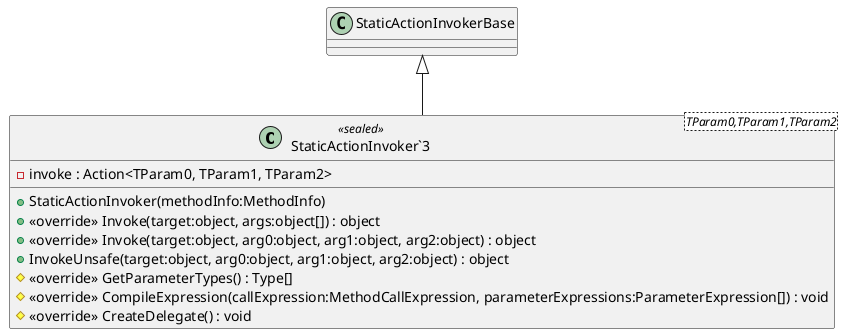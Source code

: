 @startuml
class "StaticActionInvoker`3"<TParam0,TParam1,TParam2> <<sealed>> {
    + StaticActionInvoker(methodInfo:MethodInfo)
    - invoke : Action<TParam0, TParam1, TParam2>
    + <<override>> Invoke(target:object, args:object[]) : object
    + <<override>> Invoke(target:object, arg0:object, arg1:object, arg2:object) : object
    + InvokeUnsafe(target:object, arg0:object, arg1:object, arg2:object) : object
    # <<override>> GetParameterTypes() : Type[]
    # <<override>> CompileExpression(callExpression:MethodCallExpression, parameterExpressions:ParameterExpression[]) : void
    # <<override>> CreateDelegate() : void
}
StaticActionInvokerBase <|-- "StaticActionInvoker`3"
@enduml
